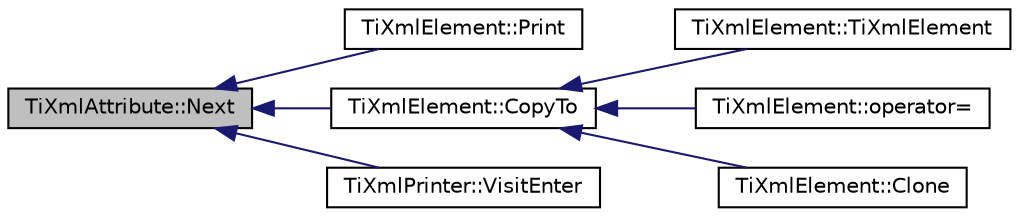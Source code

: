 digraph "TiXmlAttribute::Next"
{
  edge [fontname="Helvetica",fontsize="10",labelfontname="Helvetica",labelfontsize="10"];
  node [fontname="Helvetica",fontsize="10",shape=record];
  rankdir="LR";
  Node1 [label="TiXmlAttribute::Next",height=0.2,width=0.4,color="black", fillcolor="grey75", style="filled" fontcolor="black"];
  Node1 -> Node2 [dir="back",color="midnightblue",fontsize="10",style="solid",fontname="Helvetica"];
  Node2 [label="TiXmlElement::Print",height=0.2,width=0.4,color="black", fillcolor="white", style="filled",URL="$class_ti_xml_element.html#ad9d0c008866982ab8d9aafae7e14d692"];
  Node1 -> Node3 [dir="back",color="midnightblue",fontsize="10",style="solid",fontname="Helvetica"];
  Node3 [label="TiXmlElement::CopyTo",height=0.2,width=0.4,color="black", fillcolor="white", style="filled",URL="$class_ti_xml_element.html#a9e0c1983b840de4134f1f6bf7af00b0f"];
  Node3 -> Node4 [dir="back",color="midnightblue",fontsize="10",style="solid",fontname="Helvetica"];
  Node4 [label="TiXmlElement::TiXmlElement",height=0.2,width=0.4,color="black", fillcolor="white", style="filled",URL="$class_ti_xml_element.html#a1ca4465f3c2eac6a60e641cd7f1d9f7e"];
  Node3 -> Node5 [dir="back",color="midnightblue",fontsize="10",style="solid",fontname="Helvetica"];
  Node5 [label="TiXmlElement::operator=",height=0.2,width=0.4,color="black", fillcolor="white", style="filled",URL="$class_ti_xml_element.html#ad58d300f4cfc0016ffa6861ebb718a0b"];
  Node3 -> Node6 [dir="back",color="midnightblue",fontsize="10",style="solid",fontname="Helvetica"];
  Node6 [label="TiXmlElement::Clone",height=0.2,width=0.4,color="black", fillcolor="white", style="filled",URL="$class_ti_xml_element.html#a13f6df105ebb1e8dc636e75cc883be32",tooltip="Creates a new Element and returns it - the returned element is a copy. "];
  Node1 -> Node7 [dir="back",color="midnightblue",fontsize="10",style="solid",fontname="Helvetica"];
  Node7 [label="TiXmlPrinter::VisitEnter",height=0.2,width=0.4,color="black", fillcolor="white", style="filled",URL="$class_ti_xml_printer.html#a6dccaf5ee4979f13877690afe28721e8",tooltip="Visit an element. "];
}
